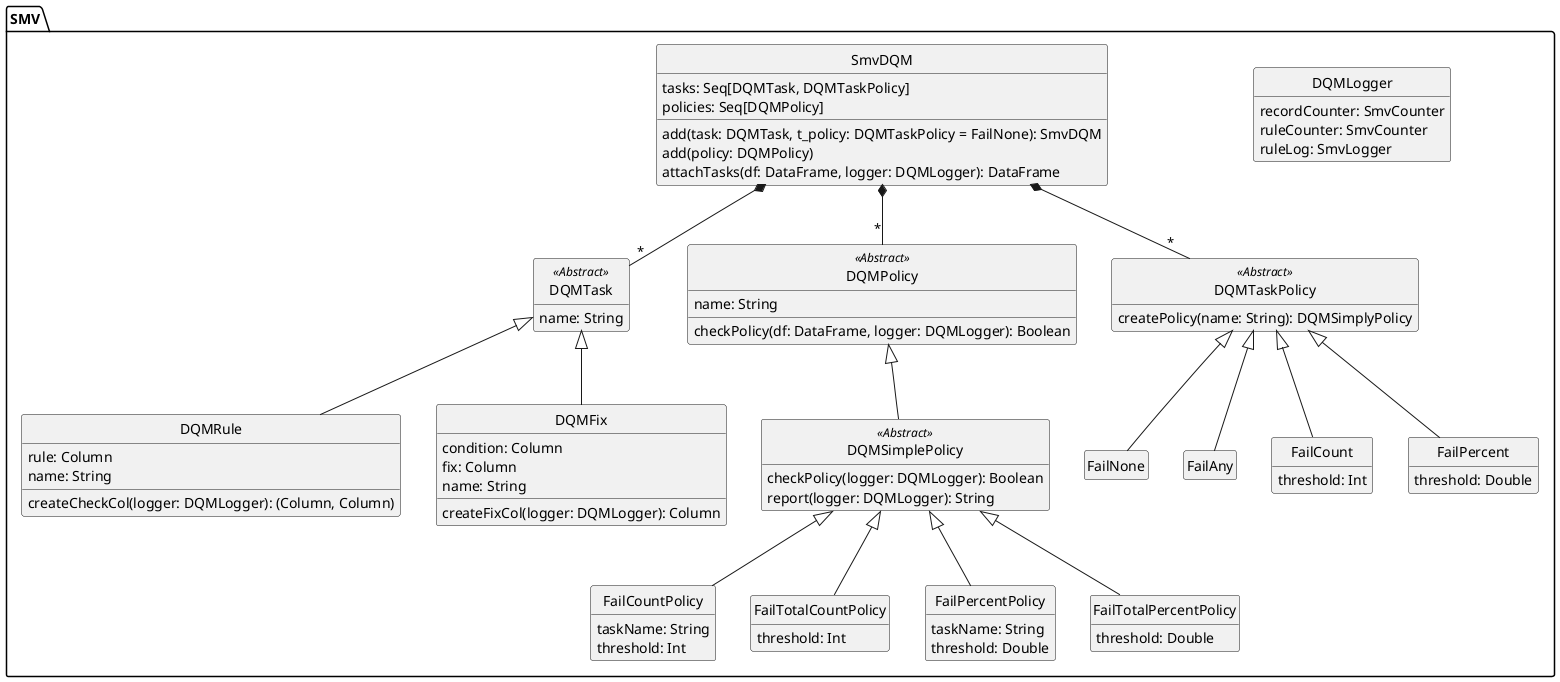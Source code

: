 @startuml
hide empty methods
hide empty fields
hide circle

package SMV {
  class DQMLogger {
    recordCounter: SmvCounter
    ruleCounter: SmvCounter
    ruleLog: SmvLogger
  }

  class DQMTask <<Abstract>> {
    name: String
  }

  class DQMRule extends DQMTask {
    rule: Column
    name: String
    createCheckCol(logger: DQMLogger): (Column, Column)
  }

  class DQMFix extends DQMTask {
    condition: Column
    fix: Column
    name: String
    createFixCol(logger: DQMLogger): Column
  }

  class DQMPolicy <<Abstract>>{
    name: String
    checkPolicy(df: DataFrame, logger: DQMLogger): Boolean
  }

  class DQMSimplePolicy <<Abstract>> extends DQMPolicy {
    checkPolicy(logger: DQMLogger): Boolean
    report(logger: DQMLogger): String
  }

  class FailCountPolicy extends DQMSimplePolicy {
    taskName: String
    threshold: Int
  }

  class FailTotalCountPolicy extends DQMSimplePolicy {
    threshold: Int
  }

  class FailPercentPolicy extends DQMSimplePolicy {
    taskName: String
    threshold: Double
  }

  class FailTotalPercentPolicy extends DQMSimplePolicy {
    threshold: Double
  }

  class DQMTaskPolicy <<Abstract>> {
    createPolicy(name: String): DQMSimplyPolicy
  }

  class FailNone extends DQMTaskPolicy
  class FailAny extends DQMTaskPolicy
  class FailCount extends DQMTaskPolicy {
    threshold: Int
  }
  class FailPercent extends DQMTaskPolicy {
    threshold: Double
  }

  class SmvDQM {
    tasks: Seq[DQMTask, DQMTaskPolicy]
    policies: Seq[DQMPolicy]
    add(task: DQMTask, t_policy: DQMTaskPolicy = FailNone): SmvDQM
    add(policy: DQMPolicy)
    attachTasks(df: DataFrame, logger: DQMLogger): DataFrame
  }

  SmvDQM *-- "*" DQMTask
  SmvDQM *-- "*" DQMTaskPolicy
  SmvDQM *-- "*" DQMPolicy

}

@enduml
